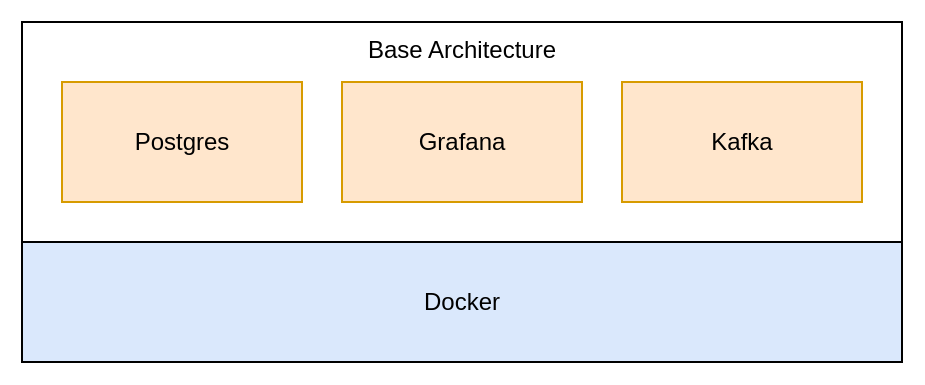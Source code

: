 <mxfile version="23.0.2" type="device">
  <diagram name="Page-1" id="oqXyPWQXg7yZuA2z7Wvb">
    <mxGraphModel dx="1070" dy="703" grid="1" gridSize="10" guides="1" tooltips="1" connect="1" arrows="1" fold="1" page="1" pageScale="1" pageWidth="850" pageHeight="1100" math="0" shadow="0">
      <root>
        <mxCell id="0" />
        <mxCell id="1" parent="0" />
        <mxCell id="FoTakBQaVvtH0_2LShfo-7" value="" style="rounded=0;whiteSpace=wrap;html=1;strokeColor=#FFFFFF;" vertex="1" parent="1">
          <mxGeometry x="20" y="20" width="460" height="190" as="geometry" />
        </mxCell>
        <mxCell id="FoTakBQaVvtH0_2LShfo-8" value="" style="group" vertex="1" connectable="0" parent="1">
          <mxGeometry x="30" y="30" width="440" height="170" as="geometry" />
        </mxCell>
        <mxCell id="FoTakBQaVvtH0_2LShfo-1" value="Base Architecture" style="rounded=0;whiteSpace=wrap;html=1;verticalAlign=top;" vertex="1" parent="FoTakBQaVvtH0_2LShfo-8">
          <mxGeometry width="440" height="110" as="geometry" />
        </mxCell>
        <mxCell id="FoTakBQaVvtH0_2LShfo-2" value="Postgres" style="rounded=0;whiteSpace=wrap;html=1;fillColor=#ffe6cc;strokeColor=#d79b00;" vertex="1" parent="FoTakBQaVvtH0_2LShfo-8">
          <mxGeometry x="20" y="30" width="120" height="60" as="geometry" />
        </mxCell>
        <mxCell id="FoTakBQaVvtH0_2LShfo-3" value="Grafana" style="rounded=0;whiteSpace=wrap;html=1;fillColor=#ffe6cc;strokeColor=#d79b00;" vertex="1" parent="FoTakBQaVvtH0_2LShfo-8">
          <mxGeometry x="160" y="30" width="120" height="60" as="geometry" />
        </mxCell>
        <mxCell id="FoTakBQaVvtH0_2LShfo-4" value="Kafka" style="rounded=0;whiteSpace=wrap;html=1;fillColor=#ffe6cc;strokeColor=#d79b00;" vertex="1" parent="FoTakBQaVvtH0_2LShfo-8">
          <mxGeometry x="300" y="30" width="120" height="60" as="geometry" />
        </mxCell>
        <mxCell id="FoTakBQaVvtH0_2LShfo-5" value="Docker" style="rounded=0;whiteSpace=wrap;html=1;fillColor=#dae8fc;strokeColor=#000000;" vertex="1" parent="FoTakBQaVvtH0_2LShfo-8">
          <mxGeometry y="110" width="440" height="60" as="geometry" />
        </mxCell>
      </root>
    </mxGraphModel>
  </diagram>
</mxfile>
